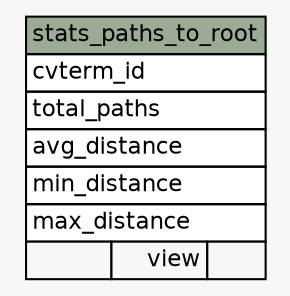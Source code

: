 // dot 2.38.0 on Mac OS X 10.9.3
// SchemaSpy rev 590
digraph "stats_paths_to_root" {
  graph [
    rankdir="RL"
    bgcolor="#f7f7f7"
    nodesep="0.18"
    ranksep="0.46"
    fontname="Helvetica"
    fontsize="11"
  ];
  node [
    fontname="Helvetica"
    fontsize="11"
    shape="plaintext"
  ];
  edge [
    arrowsize="0.8"
  ];
  "stats_paths_to_root" [
    label=<
    <TABLE BORDER="0" CELLBORDER="1" CELLSPACING="0" BGCOLOR="#ffffff">
      <TR><TD COLSPAN="3" BGCOLOR="#9bab96" ALIGN="CENTER">stats_paths_to_root</TD></TR>
      <TR><TD PORT="cvterm_id" COLSPAN="3" ALIGN="LEFT">cvterm_id</TD></TR>
      <TR><TD PORT="total_paths" COLSPAN="3" ALIGN="LEFT">total_paths</TD></TR>
      <TR><TD PORT="avg_distance" COLSPAN="3" ALIGN="LEFT">avg_distance</TD></TR>
      <TR><TD PORT="min_distance" COLSPAN="3" ALIGN="LEFT">min_distance</TD></TR>
      <TR><TD PORT="max_distance" COLSPAN="3" ALIGN="LEFT">max_distance</TD></TR>
      <TR><TD ALIGN="LEFT" BGCOLOR="#f7f7f7">  </TD><TD ALIGN="RIGHT" BGCOLOR="#f7f7f7">view</TD><TD ALIGN="RIGHT" BGCOLOR="#f7f7f7">  </TD></TR>
    </TABLE>>
    URL="tables/stats_paths_to_root.html"
    tooltip="stats_paths_to_root"
  ];
}
